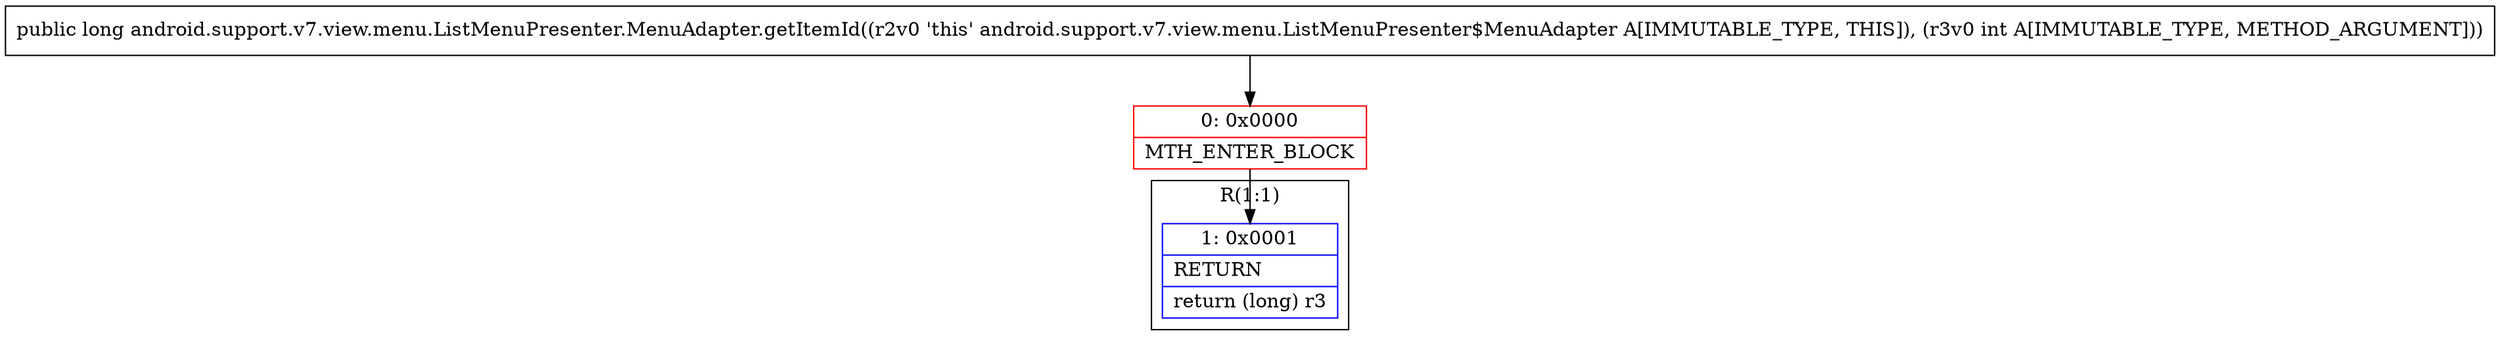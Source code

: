 digraph "CFG forandroid.support.v7.view.menu.ListMenuPresenter.MenuAdapter.getItemId(I)J" {
subgraph cluster_Region_1727226577 {
label = "R(1:1)";
node [shape=record,color=blue];
Node_1 [shape=record,label="{1\:\ 0x0001|RETURN\l|return (long) r3\l}"];
}
Node_0 [shape=record,color=red,label="{0\:\ 0x0000|MTH_ENTER_BLOCK\l}"];
MethodNode[shape=record,label="{public long android.support.v7.view.menu.ListMenuPresenter.MenuAdapter.getItemId((r2v0 'this' android.support.v7.view.menu.ListMenuPresenter$MenuAdapter A[IMMUTABLE_TYPE, THIS]), (r3v0 int A[IMMUTABLE_TYPE, METHOD_ARGUMENT])) }"];
MethodNode -> Node_0;
Node_0 -> Node_1;
}

